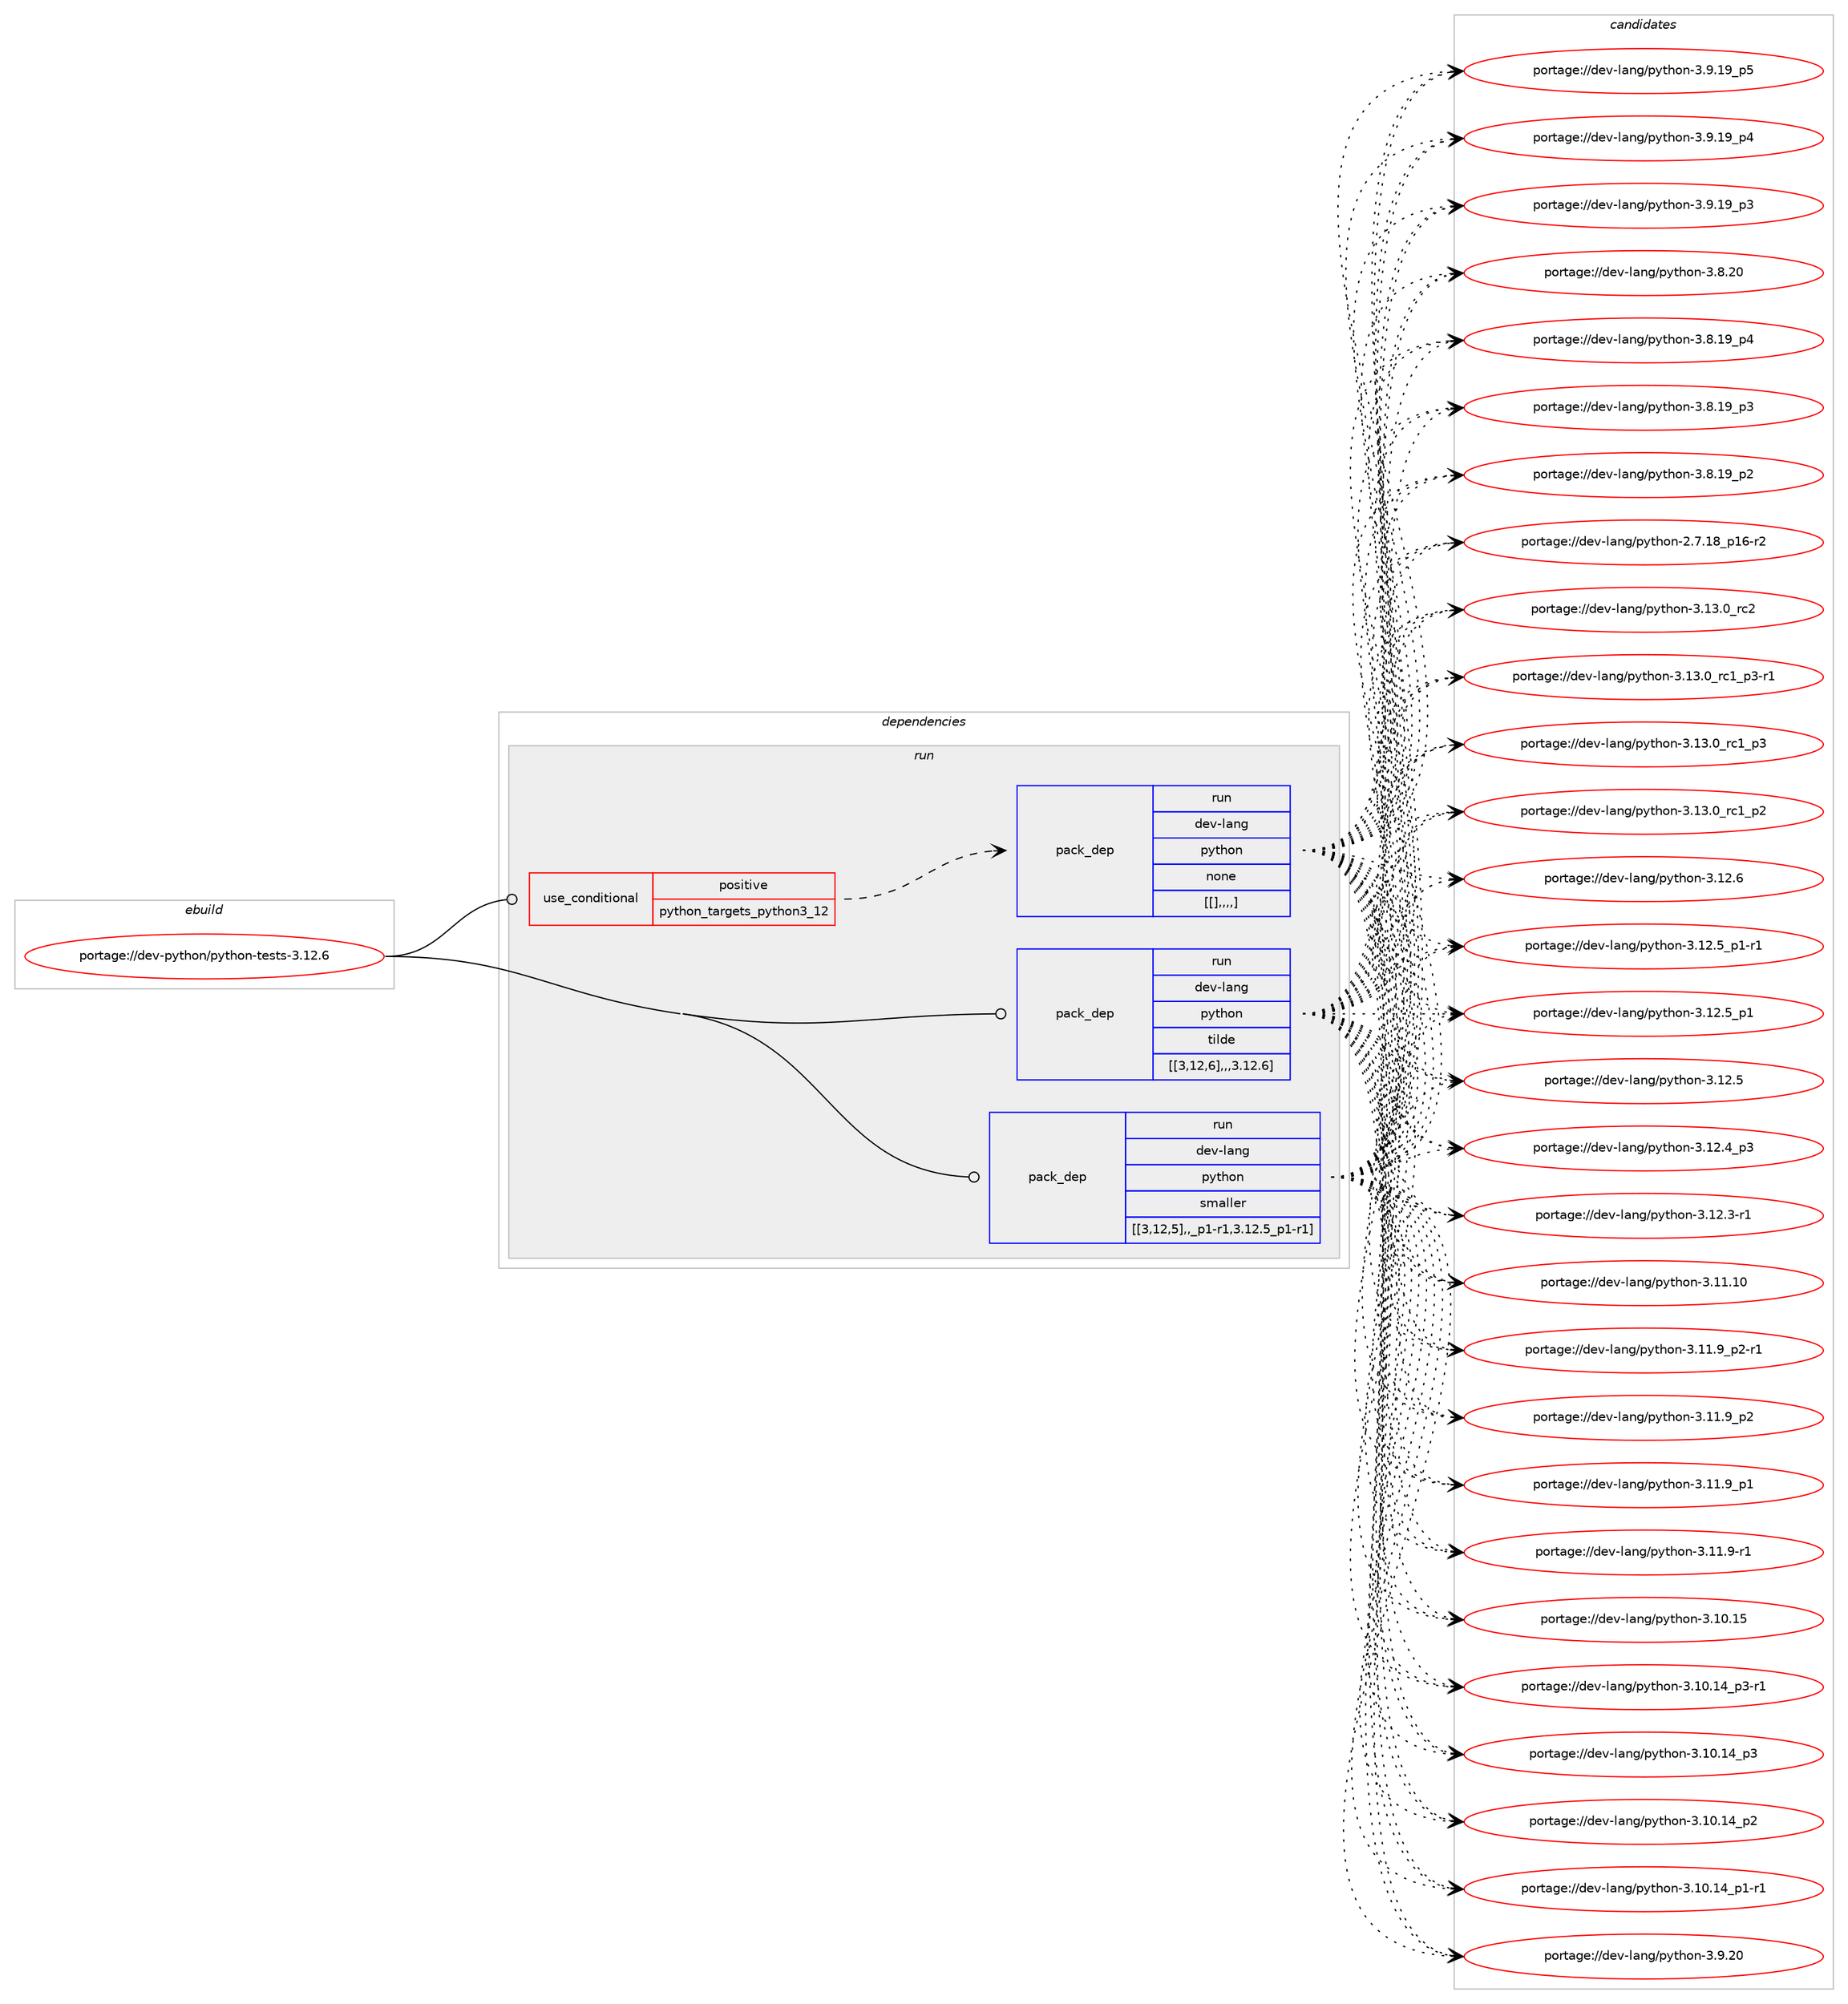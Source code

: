 digraph prolog {

# *************
# Graph options
# *************

newrank=true;
concentrate=true;
compound=true;
graph [rankdir=LR,fontname=Helvetica,fontsize=10,ranksep=1.5];#, ranksep=2.5, nodesep=0.2];
edge  [arrowhead=vee];
node  [fontname=Helvetica,fontsize=10];

# **********
# The ebuild
# **********

subgraph cluster_leftcol {
color=gray;
label=<<i>ebuild</i>>;
id [label="portage://dev-python/python-tests-3.12.6", color=red, width=4, href="../dev-python/python-tests-3.12.6.svg"];
}

# ****************
# The dependencies
# ****************

subgraph cluster_midcol {
color=gray;
label=<<i>dependencies</i>>;
subgraph cluster_compile {
fillcolor="#eeeeee";
style=filled;
label=<<i>compile</i>>;
}
subgraph cluster_compileandrun {
fillcolor="#eeeeee";
style=filled;
label=<<i>compile and run</i>>;
}
subgraph cluster_run {
fillcolor="#eeeeee";
style=filled;
label=<<i>run</i>>;
subgraph cond39337 {
dependency162296 [label=<<TABLE BORDER="0" CELLBORDER="1" CELLSPACING="0" CELLPADDING="4"><TR><TD ROWSPAN="3" CELLPADDING="10">use_conditional</TD></TR><TR><TD>positive</TD></TR><TR><TD>python_targets_python3_12</TD></TR></TABLE>>, shape=none, color=red];
subgraph pack121701 {
dependency162297 [label=<<TABLE BORDER="0" CELLBORDER="1" CELLSPACING="0" CELLPADDING="4" WIDTH="220"><TR><TD ROWSPAN="6" CELLPADDING="30">pack_dep</TD></TR><TR><TD WIDTH="110">run</TD></TR><TR><TD>dev-lang</TD></TR><TR><TD>python</TD></TR><TR><TD>none</TD></TR><TR><TD>[[],,,,]</TD></TR></TABLE>>, shape=none, color=blue];
}
dependency162296:e -> dependency162297:w [weight=20,style="dashed",arrowhead="vee"];
}
id:e -> dependency162296:w [weight=20,style="solid",arrowhead="odot"];
subgraph pack121702 {
dependency162298 [label=<<TABLE BORDER="0" CELLBORDER="1" CELLSPACING="0" CELLPADDING="4" WIDTH="220"><TR><TD ROWSPAN="6" CELLPADDING="30">pack_dep</TD></TR><TR><TD WIDTH="110">run</TD></TR><TR><TD>dev-lang</TD></TR><TR><TD>python</TD></TR><TR><TD>tilde</TD></TR><TR><TD>[[3,12,6],,,3.12.6]</TD></TR></TABLE>>, shape=none, color=blue];
}
id:e -> dependency162298:w [weight=20,style="solid",arrowhead="odot"];
subgraph pack121703 {
dependency162299 [label=<<TABLE BORDER="0" CELLBORDER="1" CELLSPACING="0" CELLPADDING="4" WIDTH="220"><TR><TD ROWSPAN="6" CELLPADDING="30">pack_dep</TD></TR><TR><TD WIDTH="110">run</TD></TR><TR><TD>dev-lang</TD></TR><TR><TD>python</TD></TR><TR><TD>smaller</TD></TR><TR><TD>[[3,12,5],,_p1-r1,3.12.5_p1-r1]</TD></TR></TABLE>>, shape=none, color=blue];
}
id:e -> dependency162299:w [weight=20,style="solid",arrowhead="odot"];
}
}

# **************
# The candidates
# **************

subgraph cluster_choices {
rank=same;
color=gray;
label=<<i>candidates</i>>;

subgraph choice121701 {
color=black;
nodesep=1;
choice10010111845108971101034711212111610411111045514649514648951149950 [label="portage://dev-lang/python-3.13.0_rc2", color=red, width=4,href="../dev-lang/python-3.13.0_rc2.svg"];
choice1001011184510897110103471121211161041111104551464951464895114994995112514511449 [label="portage://dev-lang/python-3.13.0_rc1_p3-r1", color=red, width=4,href="../dev-lang/python-3.13.0_rc1_p3-r1.svg"];
choice100101118451089711010347112121116104111110455146495146489511499499511251 [label="portage://dev-lang/python-3.13.0_rc1_p3", color=red, width=4,href="../dev-lang/python-3.13.0_rc1_p3.svg"];
choice100101118451089711010347112121116104111110455146495146489511499499511250 [label="portage://dev-lang/python-3.13.0_rc1_p2", color=red, width=4,href="../dev-lang/python-3.13.0_rc1_p2.svg"];
choice10010111845108971101034711212111610411111045514649504654 [label="portage://dev-lang/python-3.12.6", color=red, width=4,href="../dev-lang/python-3.12.6.svg"];
choice1001011184510897110103471121211161041111104551464950465395112494511449 [label="portage://dev-lang/python-3.12.5_p1-r1", color=red, width=4,href="../dev-lang/python-3.12.5_p1-r1.svg"];
choice100101118451089711010347112121116104111110455146495046539511249 [label="portage://dev-lang/python-3.12.5_p1", color=red, width=4,href="../dev-lang/python-3.12.5_p1.svg"];
choice10010111845108971101034711212111610411111045514649504653 [label="portage://dev-lang/python-3.12.5", color=red, width=4,href="../dev-lang/python-3.12.5.svg"];
choice100101118451089711010347112121116104111110455146495046529511251 [label="portage://dev-lang/python-3.12.4_p3", color=red, width=4,href="../dev-lang/python-3.12.4_p3.svg"];
choice100101118451089711010347112121116104111110455146495046514511449 [label="portage://dev-lang/python-3.12.3-r1", color=red, width=4,href="../dev-lang/python-3.12.3-r1.svg"];
choice1001011184510897110103471121211161041111104551464949464948 [label="portage://dev-lang/python-3.11.10", color=red, width=4,href="../dev-lang/python-3.11.10.svg"];
choice1001011184510897110103471121211161041111104551464949465795112504511449 [label="portage://dev-lang/python-3.11.9_p2-r1", color=red, width=4,href="../dev-lang/python-3.11.9_p2-r1.svg"];
choice100101118451089711010347112121116104111110455146494946579511250 [label="portage://dev-lang/python-3.11.9_p2", color=red, width=4,href="../dev-lang/python-3.11.9_p2.svg"];
choice100101118451089711010347112121116104111110455146494946579511249 [label="portage://dev-lang/python-3.11.9_p1", color=red, width=4,href="../dev-lang/python-3.11.9_p1.svg"];
choice100101118451089711010347112121116104111110455146494946574511449 [label="portage://dev-lang/python-3.11.9-r1", color=red, width=4,href="../dev-lang/python-3.11.9-r1.svg"];
choice1001011184510897110103471121211161041111104551464948464953 [label="portage://dev-lang/python-3.10.15", color=red, width=4,href="../dev-lang/python-3.10.15.svg"];
choice100101118451089711010347112121116104111110455146494846495295112514511449 [label="portage://dev-lang/python-3.10.14_p3-r1", color=red, width=4,href="../dev-lang/python-3.10.14_p3-r1.svg"];
choice10010111845108971101034711212111610411111045514649484649529511251 [label="portage://dev-lang/python-3.10.14_p3", color=red, width=4,href="../dev-lang/python-3.10.14_p3.svg"];
choice10010111845108971101034711212111610411111045514649484649529511250 [label="portage://dev-lang/python-3.10.14_p2", color=red, width=4,href="../dev-lang/python-3.10.14_p2.svg"];
choice100101118451089711010347112121116104111110455146494846495295112494511449 [label="portage://dev-lang/python-3.10.14_p1-r1", color=red, width=4,href="../dev-lang/python-3.10.14_p1-r1.svg"];
choice10010111845108971101034711212111610411111045514657465048 [label="portage://dev-lang/python-3.9.20", color=red, width=4,href="../dev-lang/python-3.9.20.svg"];
choice100101118451089711010347112121116104111110455146574649579511253 [label="portage://dev-lang/python-3.9.19_p5", color=red, width=4,href="../dev-lang/python-3.9.19_p5.svg"];
choice100101118451089711010347112121116104111110455146574649579511252 [label="portage://dev-lang/python-3.9.19_p4", color=red, width=4,href="../dev-lang/python-3.9.19_p4.svg"];
choice100101118451089711010347112121116104111110455146574649579511251 [label="portage://dev-lang/python-3.9.19_p3", color=red, width=4,href="../dev-lang/python-3.9.19_p3.svg"];
choice10010111845108971101034711212111610411111045514656465048 [label="portage://dev-lang/python-3.8.20", color=red, width=4,href="../dev-lang/python-3.8.20.svg"];
choice100101118451089711010347112121116104111110455146564649579511252 [label="portage://dev-lang/python-3.8.19_p4", color=red, width=4,href="../dev-lang/python-3.8.19_p4.svg"];
choice100101118451089711010347112121116104111110455146564649579511251 [label="portage://dev-lang/python-3.8.19_p3", color=red, width=4,href="../dev-lang/python-3.8.19_p3.svg"];
choice100101118451089711010347112121116104111110455146564649579511250 [label="portage://dev-lang/python-3.8.19_p2", color=red, width=4,href="../dev-lang/python-3.8.19_p2.svg"];
choice100101118451089711010347112121116104111110455046554649569511249544511450 [label="portage://dev-lang/python-2.7.18_p16-r2", color=red, width=4,href="../dev-lang/python-2.7.18_p16-r2.svg"];
dependency162297:e -> choice10010111845108971101034711212111610411111045514649514648951149950:w [style=dotted,weight="100"];
dependency162297:e -> choice1001011184510897110103471121211161041111104551464951464895114994995112514511449:w [style=dotted,weight="100"];
dependency162297:e -> choice100101118451089711010347112121116104111110455146495146489511499499511251:w [style=dotted,weight="100"];
dependency162297:e -> choice100101118451089711010347112121116104111110455146495146489511499499511250:w [style=dotted,weight="100"];
dependency162297:e -> choice10010111845108971101034711212111610411111045514649504654:w [style=dotted,weight="100"];
dependency162297:e -> choice1001011184510897110103471121211161041111104551464950465395112494511449:w [style=dotted,weight="100"];
dependency162297:e -> choice100101118451089711010347112121116104111110455146495046539511249:w [style=dotted,weight="100"];
dependency162297:e -> choice10010111845108971101034711212111610411111045514649504653:w [style=dotted,weight="100"];
dependency162297:e -> choice100101118451089711010347112121116104111110455146495046529511251:w [style=dotted,weight="100"];
dependency162297:e -> choice100101118451089711010347112121116104111110455146495046514511449:w [style=dotted,weight="100"];
dependency162297:e -> choice1001011184510897110103471121211161041111104551464949464948:w [style=dotted,weight="100"];
dependency162297:e -> choice1001011184510897110103471121211161041111104551464949465795112504511449:w [style=dotted,weight="100"];
dependency162297:e -> choice100101118451089711010347112121116104111110455146494946579511250:w [style=dotted,weight="100"];
dependency162297:e -> choice100101118451089711010347112121116104111110455146494946579511249:w [style=dotted,weight="100"];
dependency162297:e -> choice100101118451089711010347112121116104111110455146494946574511449:w [style=dotted,weight="100"];
dependency162297:e -> choice1001011184510897110103471121211161041111104551464948464953:w [style=dotted,weight="100"];
dependency162297:e -> choice100101118451089711010347112121116104111110455146494846495295112514511449:w [style=dotted,weight="100"];
dependency162297:e -> choice10010111845108971101034711212111610411111045514649484649529511251:w [style=dotted,weight="100"];
dependency162297:e -> choice10010111845108971101034711212111610411111045514649484649529511250:w [style=dotted,weight="100"];
dependency162297:e -> choice100101118451089711010347112121116104111110455146494846495295112494511449:w [style=dotted,weight="100"];
dependency162297:e -> choice10010111845108971101034711212111610411111045514657465048:w [style=dotted,weight="100"];
dependency162297:e -> choice100101118451089711010347112121116104111110455146574649579511253:w [style=dotted,weight="100"];
dependency162297:e -> choice100101118451089711010347112121116104111110455146574649579511252:w [style=dotted,weight="100"];
dependency162297:e -> choice100101118451089711010347112121116104111110455146574649579511251:w [style=dotted,weight="100"];
dependency162297:e -> choice10010111845108971101034711212111610411111045514656465048:w [style=dotted,weight="100"];
dependency162297:e -> choice100101118451089711010347112121116104111110455146564649579511252:w [style=dotted,weight="100"];
dependency162297:e -> choice100101118451089711010347112121116104111110455146564649579511251:w [style=dotted,weight="100"];
dependency162297:e -> choice100101118451089711010347112121116104111110455146564649579511250:w [style=dotted,weight="100"];
dependency162297:e -> choice100101118451089711010347112121116104111110455046554649569511249544511450:w [style=dotted,weight="100"];
}
subgraph choice121702 {
color=black;
nodesep=1;
choice10010111845108971101034711212111610411111045514649514648951149950 [label="portage://dev-lang/python-3.13.0_rc2", color=red, width=4,href="../dev-lang/python-3.13.0_rc2.svg"];
choice1001011184510897110103471121211161041111104551464951464895114994995112514511449 [label="portage://dev-lang/python-3.13.0_rc1_p3-r1", color=red, width=4,href="../dev-lang/python-3.13.0_rc1_p3-r1.svg"];
choice100101118451089711010347112121116104111110455146495146489511499499511251 [label="portage://dev-lang/python-3.13.0_rc1_p3", color=red, width=4,href="../dev-lang/python-3.13.0_rc1_p3.svg"];
choice100101118451089711010347112121116104111110455146495146489511499499511250 [label="portage://dev-lang/python-3.13.0_rc1_p2", color=red, width=4,href="../dev-lang/python-3.13.0_rc1_p2.svg"];
choice10010111845108971101034711212111610411111045514649504654 [label="portage://dev-lang/python-3.12.6", color=red, width=4,href="../dev-lang/python-3.12.6.svg"];
choice1001011184510897110103471121211161041111104551464950465395112494511449 [label="portage://dev-lang/python-3.12.5_p1-r1", color=red, width=4,href="../dev-lang/python-3.12.5_p1-r1.svg"];
choice100101118451089711010347112121116104111110455146495046539511249 [label="portage://dev-lang/python-3.12.5_p1", color=red, width=4,href="../dev-lang/python-3.12.5_p1.svg"];
choice10010111845108971101034711212111610411111045514649504653 [label="portage://dev-lang/python-3.12.5", color=red, width=4,href="../dev-lang/python-3.12.5.svg"];
choice100101118451089711010347112121116104111110455146495046529511251 [label="portage://dev-lang/python-3.12.4_p3", color=red, width=4,href="../dev-lang/python-3.12.4_p3.svg"];
choice100101118451089711010347112121116104111110455146495046514511449 [label="portage://dev-lang/python-3.12.3-r1", color=red, width=4,href="../dev-lang/python-3.12.3-r1.svg"];
choice1001011184510897110103471121211161041111104551464949464948 [label="portage://dev-lang/python-3.11.10", color=red, width=4,href="../dev-lang/python-3.11.10.svg"];
choice1001011184510897110103471121211161041111104551464949465795112504511449 [label="portage://dev-lang/python-3.11.9_p2-r1", color=red, width=4,href="../dev-lang/python-3.11.9_p2-r1.svg"];
choice100101118451089711010347112121116104111110455146494946579511250 [label="portage://dev-lang/python-3.11.9_p2", color=red, width=4,href="../dev-lang/python-3.11.9_p2.svg"];
choice100101118451089711010347112121116104111110455146494946579511249 [label="portage://dev-lang/python-3.11.9_p1", color=red, width=4,href="../dev-lang/python-3.11.9_p1.svg"];
choice100101118451089711010347112121116104111110455146494946574511449 [label="portage://dev-lang/python-3.11.9-r1", color=red, width=4,href="../dev-lang/python-3.11.9-r1.svg"];
choice1001011184510897110103471121211161041111104551464948464953 [label="portage://dev-lang/python-3.10.15", color=red, width=4,href="../dev-lang/python-3.10.15.svg"];
choice100101118451089711010347112121116104111110455146494846495295112514511449 [label="portage://dev-lang/python-3.10.14_p3-r1", color=red, width=4,href="../dev-lang/python-3.10.14_p3-r1.svg"];
choice10010111845108971101034711212111610411111045514649484649529511251 [label="portage://dev-lang/python-3.10.14_p3", color=red, width=4,href="../dev-lang/python-3.10.14_p3.svg"];
choice10010111845108971101034711212111610411111045514649484649529511250 [label="portage://dev-lang/python-3.10.14_p2", color=red, width=4,href="../dev-lang/python-3.10.14_p2.svg"];
choice100101118451089711010347112121116104111110455146494846495295112494511449 [label="portage://dev-lang/python-3.10.14_p1-r1", color=red, width=4,href="../dev-lang/python-3.10.14_p1-r1.svg"];
choice10010111845108971101034711212111610411111045514657465048 [label="portage://dev-lang/python-3.9.20", color=red, width=4,href="../dev-lang/python-3.9.20.svg"];
choice100101118451089711010347112121116104111110455146574649579511253 [label="portage://dev-lang/python-3.9.19_p5", color=red, width=4,href="../dev-lang/python-3.9.19_p5.svg"];
choice100101118451089711010347112121116104111110455146574649579511252 [label="portage://dev-lang/python-3.9.19_p4", color=red, width=4,href="../dev-lang/python-3.9.19_p4.svg"];
choice100101118451089711010347112121116104111110455146574649579511251 [label="portage://dev-lang/python-3.9.19_p3", color=red, width=4,href="../dev-lang/python-3.9.19_p3.svg"];
choice10010111845108971101034711212111610411111045514656465048 [label="portage://dev-lang/python-3.8.20", color=red, width=4,href="../dev-lang/python-3.8.20.svg"];
choice100101118451089711010347112121116104111110455146564649579511252 [label="portage://dev-lang/python-3.8.19_p4", color=red, width=4,href="../dev-lang/python-3.8.19_p4.svg"];
choice100101118451089711010347112121116104111110455146564649579511251 [label="portage://dev-lang/python-3.8.19_p3", color=red, width=4,href="../dev-lang/python-3.8.19_p3.svg"];
choice100101118451089711010347112121116104111110455146564649579511250 [label="portage://dev-lang/python-3.8.19_p2", color=red, width=4,href="../dev-lang/python-3.8.19_p2.svg"];
choice100101118451089711010347112121116104111110455046554649569511249544511450 [label="portage://dev-lang/python-2.7.18_p16-r2", color=red, width=4,href="../dev-lang/python-2.7.18_p16-r2.svg"];
dependency162298:e -> choice10010111845108971101034711212111610411111045514649514648951149950:w [style=dotted,weight="100"];
dependency162298:e -> choice1001011184510897110103471121211161041111104551464951464895114994995112514511449:w [style=dotted,weight="100"];
dependency162298:e -> choice100101118451089711010347112121116104111110455146495146489511499499511251:w [style=dotted,weight="100"];
dependency162298:e -> choice100101118451089711010347112121116104111110455146495146489511499499511250:w [style=dotted,weight="100"];
dependency162298:e -> choice10010111845108971101034711212111610411111045514649504654:w [style=dotted,weight="100"];
dependency162298:e -> choice1001011184510897110103471121211161041111104551464950465395112494511449:w [style=dotted,weight="100"];
dependency162298:e -> choice100101118451089711010347112121116104111110455146495046539511249:w [style=dotted,weight="100"];
dependency162298:e -> choice10010111845108971101034711212111610411111045514649504653:w [style=dotted,weight="100"];
dependency162298:e -> choice100101118451089711010347112121116104111110455146495046529511251:w [style=dotted,weight="100"];
dependency162298:e -> choice100101118451089711010347112121116104111110455146495046514511449:w [style=dotted,weight="100"];
dependency162298:e -> choice1001011184510897110103471121211161041111104551464949464948:w [style=dotted,weight="100"];
dependency162298:e -> choice1001011184510897110103471121211161041111104551464949465795112504511449:w [style=dotted,weight="100"];
dependency162298:e -> choice100101118451089711010347112121116104111110455146494946579511250:w [style=dotted,weight="100"];
dependency162298:e -> choice100101118451089711010347112121116104111110455146494946579511249:w [style=dotted,weight="100"];
dependency162298:e -> choice100101118451089711010347112121116104111110455146494946574511449:w [style=dotted,weight="100"];
dependency162298:e -> choice1001011184510897110103471121211161041111104551464948464953:w [style=dotted,weight="100"];
dependency162298:e -> choice100101118451089711010347112121116104111110455146494846495295112514511449:w [style=dotted,weight="100"];
dependency162298:e -> choice10010111845108971101034711212111610411111045514649484649529511251:w [style=dotted,weight="100"];
dependency162298:e -> choice10010111845108971101034711212111610411111045514649484649529511250:w [style=dotted,weight="100"];
dependency162298:e -> choice100101118451089711010347112121116104111110455146494846495295112494511449:w [style=dotted,weight="100"];
dependency162298:e -> choice10010111845108971101034711212111610411111045514657465048:w [style=dotted,weight="100"];
dependency162298:e -> choice100101118451089711010347112121116104111110455146574649579511253:w [style=dotted,weight="100"];
dependency162298:e -> choice100101118451089711010347112121116104111110455146574649579511252:w [style=dotted,weight="100"];
dependency162298:e -> choice100101118451089711010347112121116104111110455146574649579511251:w [style=dotted,weight="100"];
dependency162298:e -> choice10010111845108971101034711212111610411111045514656465048:w [style=dotted,weight="100"];
dependency162298:e -> choice100101118451089711010347112121116104111110455146564649579511252:w [style=dotted,weight="100"];
dependency162298:e -> choice100101118451089711010347112121116104111110455146564649579511251:w [style=dotted,weight="100"];
dependency162298:e -> choice100101118451089711010347112121116104111110455146564649579511250:w [style=dotted,weight="100"];
dependency162298:e -> choice100101118451089711010347112121116104111110455046554649569511249544511450:w [style=dotted,weight="100"];
}
subgraph choice121703 {
color=black;
nodesep=1;
choice10010111845108971101034711212111610411111045514649514648951149950 [label="portage://dev-lang/python-3.13.0_rc2", color=red, width=4,href="../dev-lang/python-3.13.0_rc2.svg"];
choice1001011184510897110103471121211161041111104551464951464895114994995112514511449 [label="portage://dev-lang/python-3.13.0_rc1_p3-r1", color=red, width=4,href="../dev-lang/python-3.13.0_rc1_p3-r1.svg"];
choice100101118451089711010347112121116104111110455146495146489511499499511251 [label="portage://dev-lang/python-3.13.0_rc1_p3", color=red, width=4,href="../dev-lang/python-3.13.0_rc1_p3.svg"];
choice100101118451089711010347112121116104111110455146495146489511499499511250 [label="portage://dev-lang/python-3.13.0_rc1_p2", color=red, width=4,href="../dev-lang/python-3.13.0_rc1_p2.svg"];
choice10010111845108971101034711212111610411111045514649504654 [label="portage://dev-lang/python-3.12.6", color=red, width=4,href="../dev-lang/python-3.12.6.svg"];
choice1001011184510897110103471121211161041111104551464950465395112494511449 [label="portage://dev-lang/python-3.12.5_p1-r1", color=red, width=4,href="../dev-lang/python-3.12.5_p1-r1.svg"];
choice100101118451089711010347112121116104111110455146495046539511249 [label="portage://dev-lang/python-3.12.5_p1", color=red, width=4,href="../dev-lang/python-3.12.5_p1.svg"];
choice10010111845108971101034711212111610411111045514649504653 [label="portage://dev-lang/python-3.12.5", color=red, width=4,href="../dev-lang/python-3.12.5.svg"];
choice100101118451089711010347112121116104111110455146495046529511251 [label="portage://dev-lang/python-3.12.4_p3", color=red, width=4,href="../dev-lang/python-3.12.4_p3.svg"];
choice100101118451089711010347112121116104111110455146495046514511449 [label="portage://dev-lang/python-3.12.3-r1", color=red, width=4,href="../dev-lang/python-3.12.3-r1.svg"];
choice1001011184510897110103471121211161041111104551464949464948 [label="portage://dev-lang/python-3.11.10", color=red, width=4,href="../dev-lang/python-3.11.10.svg"];
choice1001011184510897110103471121211161041111104551464949465795112504511449 [label="portage://dev-lang/python-3.11.9_p2-r1", color=red, width=4,href="../dev-lang/python-3.11.9_p2-r1.svg"];
choice100101118451089711010347112121116104111110455146494946579511250 [label="portage://dev-lang/python-3.11.9_p2", color=red, width=4,href="../dev-lang/python-3.11.9_p2.svg"];
choice100101118451089711010347112121116104111110455146494946579511249 [label="portage://dev-lang/python-3.11.9_p1", color=red, width=4,href="../dev-lang/python-3.11.9_p1.svg"];
choice100101118451089711010347112121116104111110455146494946574511449 [label="portage://dev-lang/python-3.11.9-r1", color=red, width=4,href="../dev-lang/python-3.11.9-r1.svg"];
choice1001011184510897110103471121211161041111104551464948464953 [label="portage://dev-lang/python-3.10.15", color=red, width=4,href="../dev-lang/python-3.10.15.svg"];
choice100101118451089711010347112121116104111110455146494846495295112514511449 [label="portage://dev-lang/python-3.10.14_p3-r1", color=red, width=4,href="../dev-lang/python-3.10.14_p3-r1.svg"];
choice10010111845108971101034711212111610411111045514649484649529511251 [label="portage://dev-lang/python-3.10.14_p3", color=red, width=4,href="../dev-lang/python-3.10.14_p3.svg"];
choice10010111845108971101034711212111610411111045514649484649529511250 [label="portage://dev-lang/python-3.10.14_p2", color=red, width=4,href="../dev-lang/python-3.10.14_p2.svg"];
choice100101118451089711010347112121116104111110455146494846495295112494511449 [label="portage://dev-lang/python-3.10.14_p1-r1", color=red, width=4,href="../dev-lang/python-3.10.14_p1-r1.svg"];
choice10010111845108971101034711212111610411111045514657465048 [label="portage://dev-lang/python-3.9.20", color=red, width=4,href="../dev-lang/python-3.9.20.svg"];
choice100101118451089711010347112121116104111110455146574649579511253 [label="portage://dev-lang/python-3.9.19_p5", color=red, width=4,href="../dev-lang/python-3.9.19_p5.svg"];
choice100101118451089711010347112121116104111110455146574649579511252 [label="portage://dev-lang/python-3.9.19_p4", color=red, width=4,href="../dev-lang/python-3.9.19_p4.svg"];
choice100101118451089711010347112121116104111110455146574649579511251 [label="portage://dev-lang/python-3.9.19_p3", color=red, width=4,href="../dev-lang/python-3.9.19_p3.svg"];
choice10010111845108971101034711212111610411111045514656465048 [label="portage://dev-lang/python-3.8.20", color=red, width=4,href="../dev-lang/python-3.8.20.svg"];
choice100101118451089711010347112121116104111110455146564649579511252 [label="portage://dev-lang/python-3.8.19_p4", color=red, width=4,href="../dev-lang/python-3.8.19_p4.svg"];
choice100101118451089711010347112121116104111110455146564649579511251 [label="portage://dev-lang/python-3.8.19_p3", color=red, width=4,href="../dev-lang/python-3.8.19_p3.svg"];
choice100101118451089711010347112121116104111110455146564649579511250 [label="portage://dev-lang/python-3.8.19_p2", color=red, width=4,href="../dev-lang/python-3.8.19_p2.svg"];
choice100101118451089711010347112121116104111110455046554649569511249544511450 [label="portage://dev-lang/python-2.7.18_p16-r2", color=red, width=4,href="../dev-lang/python-2.7.18_p16-r2.svg"];
dependency162299:e -> choice10010111845108971101034711212111610411111045514649514648951149950:w [style=dotted,weight="100"];
dependency162299:e -> choice1001011184510897110103471121211161041111104551464951464895114994995112514511449:w [style=dotted,weight="100"];
dependency162299:e -> choice100101118451089711010347112121116104111110455146495146489511499499511251:w [style=dotted,weight="100"];
dependency162299:e -> choice100101118451089711010347112121116104111110455146495146489511499499511250:w [style=dotted,weight="100"];
dependency162299:e -> choice10010111845108971101034711212111610411111045514649504654:w [style=dotted,weight="100"];
dependency162299:e -> choice1001011184510897110103471121211161041111104551464950465395112494511449:w [style=dotted,weight="100"];
dependency162299:e -> choice100101118451089711010347112121116104111110455146495046539511249:w [style=dotted,weight="100"];
dependency162299:e -> choice10010111845108971101034711212111610411111045514649504653:w [style=dotted,weight="100"];
dependency162299:e -> choice100101118451089711010347112121116104111110455146495046529511251:w [style=dotted,weight="100"];
dependency162299:e -> choice100101118451089711010347112121116104111110455146495046514511449:w [style=dotted,weight="100"];
dependency162299:e -> choice1001011184510897110103471121211161041111104551464949464948:w [style=dotted,weight="100"];
dependency162299:e -> choice1001011184510897110103471121211161041111104551464949465795112504511449:w [style=dotted,weight="100"];
dependency162299:e -> choice100101118451089711010347112121116104111110455146494946579511250:w [style=dotted,weight="100"];
dependency162299:e -> choice100101118451089711010347112121116104111110455146494946579511249:w [style=dotted,weight="100"];
dependency162299:e -> choice100101118451089711010347112121116104111110455146494946574511449:w [style=dotted,weight="100"];
dependency162299:e -> choice1001011184510897110103471121211161041111104551464948464953:w [style=dotted,weight="100"];
dependency162299:e -> choice100101118451089711010347112121116104111110455146494846495295112514511449:w [style=dotted,weight="100"];
dependency162299:e -> choice10010111845108971101034711212111610411111045514649484649529511251:w [style=dotted,weight="100"];
dependency162299:e -> choice10010111845108971101034711212111610411111045514649484649529511250:w [style=dotted,weight="100"];
dependency162299:e -> choice100101118451089711010347112121116104111110455146494846495295112494511449:w [style=dotted,weight="100"];
dependency162299:e -> choice10010111845108971101034711212111610411111045514657465048:w [style=dotted,weight="100"];
dependency162299:e -> choice100101118451089711010347112121116104111110455146574649579511253:w [style=dotted,weight="100"];
dependency162299:e -> choice100101118451089711010347112121116104111110455146574649579511252:w [style=dotted,weight="100"];
dependency162299:e -> choice100101118451089711010347112121116104111110455146574649579511251:w [style=dotted,weight="100"];
dependency162299:e -> choice10010111845108971101034711212111610411111045514656465048:w [style=dotted,weight="100"];
dependency162299:e -> choice100101118451089711010347112121116104111110455146564649579511252:w [style=dotted,weight="100"];
dependency162299:e -> choice100101118451089711010347112121116104111110455146564649579511251:w [style=dotted,weight="100"];
dependency162299:e -> choice100101118451089711010347112121116104111110455146564649579511250:w [style=dotted,weight="100"];
dependency162299:e -> choice100101118451089711010347112121116104111110455046554649569511249544511450:w [style=dotted,weight="100"];
}
}

}
